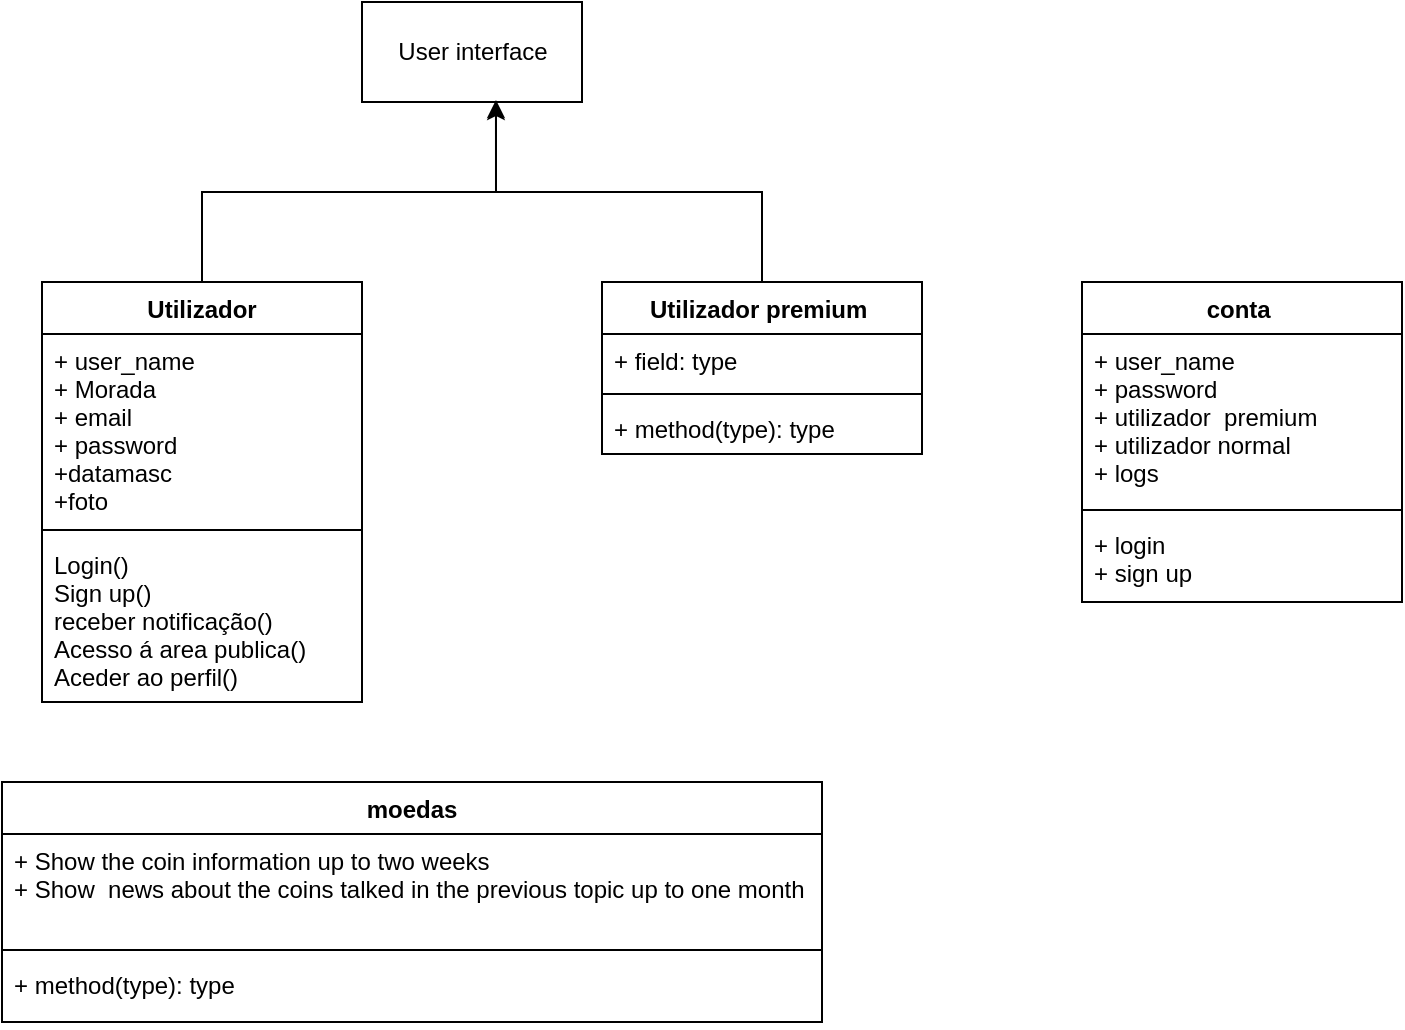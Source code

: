 <mxfile version="20.7.2" type="github">
  <diagram name="Page-1" id="c4acf3e9-155e-7222-9cf6-157b1a14988f">
    <mxGraphModel dx="1114" dy="452" grid="1" gridSize="10" guides="1" tooltips="1" connect="1" arrows="0" fold="1" page="1" pageScale="1" pageWidth="850" pageHeight="1100" background="none" math="0" shadow="0">
      <root>
        <mxCell id="0" />
        <mxCell id="1" parent="0" />
        <mxCell id="1kVBZCadghKIxwW6q3Z--1" value="User interface" style="html=1;" parent="1" vertex="1">
          <mxGeometry x="200" y="20" width="110" height="50" as="geometry" />
        </mxCell>
        <mxCell id="1kVBZCadghKIxwW6q3Z--12" style="edgeStyle=orthogonalEdgeStyle;rounded=0;orthogonalLoop=1;jettySize=auto;html=1;exitX=0.5;exitY=0;exitDx=0;exitDy=0;entryX=0.609;entryY=0.98;entryDx=0;entryDy=0;entryPerimeter=0;" parent="1" source="1kVBZCadghKIxwW6q3Z--2" target="1kVBZCadghKIxwW6q3Z--1" edge="1">
          <mxGeometry relative="1" as="geometry" />
        </mxCell>
        <mxCell id="1kVBZCadghKIxwW6q3Z--2" value="Utilizador" style="swimlane;fontStyle=1;align=center;verticalAlign=top;childLayout=stackLayout;horizontal=1;startSize=26;horizontalStack=0;resizeParent=1;resizeParentMax=0;resizeLast=0;collapsible=1;marginBottom=0;" parent="1" vertex="1">
          <mxGeometry x="40" y="160" width="160" height="210" as="geometry" />
        </mxCell>
        <mxCell id="1kVBZCadghKIxwW6q3Z--3" value="+ user_name&#xa;+ Morada&#xa;+ email&#xa;+ password&#xa;+datamasc&#xa;+foto" style="text;strokeColor=none;fillColor=none;align=left;verticalAlign=top;spacingLeft=4;spacingRight=4;overflow=hidden;rotatable=0;points=[[0,0.5],[1,0.5]];portConstraint=eastwest;" parent="1kVBZCadghKIxwW6q3Z--2" vertex="1">
          <mxGeometry y="26" width="160" height="94" as="geometry" />
        </mxCell>
        <mxCell id="1kVBZCadghKIxwW6q3Z--4" value="" style="line;strokeWidth=1;fillColor=none;align=left;verticalAlign=middle;spacingTop=-1;spacingLeft=3;spacingRight=3;rotatable=0;labelPosition=right;points=[];portConstraint=eastwest;strokeColor=inherit;" parent="1kVBZCadghKIxwW6q3Z--2" vertex="1">
          <mxGeometry y="120" width="160" height="8" as="geometry" />
        </mxCell>
        <mxCell id="1kVBZCadghKIxwW6q3Z--5" value="Login()&#xa;Sign up()&#xa;receber notificação()&#xa;Acesso á area publica()&#xa;Aceder ao perfil()&#xa;" style="text;strokeColor=none;fillColor=none;align=left;verticalAlign=top;spacingLeft=4;spacingRight=4;overflow=hidden;rotatable=0;points=[[0,0.5],[1,0.5]];portConstraint=eastwest;" parent="1kVBZCadghKIxwW6q3Z--2" vertex="1">
          <mxGeometry y="128" width="160" height="82" as="geometry" />
        </mxCell>
        <mxCell id="1kVBZCadghKIxwW6q3Z--11" style="edgeStyle=orthogonalEdgeStyle;rounded=0;orthogonalLoop=1;jettySize=auto;html=1;exitX=0.5;exitY=0;exitDx=0;exitDy=0;entryX=0.609;entryY=1;entryDx=0;entryDy=0;entryPerimeter=0;" parent="1" source="1kVBZCadghKIxwW6q3Z--7" target="1kVBZCadghKIxwW6q3Z--1" edge="1">
          <mxGeometry relative="1" as="geometry" />
        </mxCell>
        <mxCell id="1kVBZCadghKIxwW6q3Z--7" value="Utilizador premium " style="swimlane;fontStyle=1;align=center;verticalAlign=top;childLayout=stackLayout;horizontal=1;startSize=26;horizontalStack=0;resizeParent=1;resizeParentMax=0;resizeLast=0;collapsible=1;marginBottom=0;" parent="1" vertex="1">
          <mxGeometry x="320" y="160" width="160" height="86" as="geometry" />
        </mxCell>
        <mxCell id="1kVBZCadghKIxwW6q3Z--8" value="+ field: type" style="text;strokeColor=none;fillColor=none;align=left;verticalAlign=top;spacingLeft=4;spacingRight=4;overflow=hidden;rotatable=0;points=[[0,0.5],[1,0.5]];portConstraint=eastwest;" parent="1kVBZCadghKIxwW6q3Z--7" vertex="1">
          <mxGeometry y="26" width="160" height="26" as="geometry" />
        </mxCell>
        <mxCell id="1kVBZCadghKIxwW6q3Z--9" value="" style="line;strokeWidth=1;fillColor=none;align=left;verticalAlign=middle;spacingTop=-1;spacingLeft=3;spacingRight=3;rotatable=0;labelPosition=right;points=[];portConstraint=eastwest;strokeColor=inherit;" parent="1kVBZCadghKIxwW6q3Z--7" vertex="1">
          <mxGeometry y="52" width="160" height="8" as="geometry" />
        </mxCell>
        <mxCell id="1kVBZCadghKIxwW6q3Z--10" value="+ method(type): type" style="text;strokeColor=none;fillColor=none;align=left;verticalAlign=top;spacingLeft=4;spacingRight=4;overflow=hidden;rotatable=0;points=[[0,0.5],[1,0.5]];portConstraint=eastwest;" parent="1kVBZCadghKIxwW6q3Z--7" vertex="1">
          <mxGeometry y="60" width="160" height="26" as="geometry" />
        </mxCell>
        <mxCell id="IO16yfaYJcbksJ0PaBm1-2" value="moedas" style="swimlane;fontStyle=1;align=center;verticalAlign=top;childLayout=stackLayout;horizontal=1;startSize=26;horizontalStack=0;resizeParent=1;resizeParentMax=0;resizeLast=0;collapsible=1;marginBottom=0;" vertex="1" parent="1">
          <mxGeometry x="20" y="410" width="410" height="120" as="geometry" />
        </mxCell>
        <mxCell id="IO16yfaYJcbksJ0PaBm1-3" value="+ Show the coin information up to two weeks &#xa;+ Show  news about the coins talked in the previous topic up to one month" style="text;strokeColor=none;fillColor=none;align=left;verticalAlign=top;spacingLeft=4;spacingRight=4;overflow=hidden;rotatable=0;points=[[0,0.5],[1,0.5]];portConstraint=eastwest;" vertex="1" parent="IO16yfaYJcbksJ0PaBm1-2">
          <mxGeometry y="26" width="410" height="54" as="geometry" />
        </mxCell>
        <mxCell id="IO16yfaYJcbksJ0PaBm1-4" value="" style="line;strokeWidth=1;fillColor=none;align=left;verticalAlign=middle;spacingTop=-1;spacingLeft=3;spacingRight=3;rotatable=0;labelPosition=right;points=[];portConstraint=eastwest;strokeColor=inherit;" vertex="1" parent="IO16yfaYJcbksJ0PaBm1-2">
          <mxGeometry y="80" width="410" height="8" as="geometry" />
        </mxCell>
        <mxCell id="IO16yfaYJcbksJ0PaBm1-5" value="+ method(type): type" style="text;strokeColor=none;fillColor=none;align=left;verticalAlign=top;spacingLeft=4;spacingRight=4;overflow=hidden;rotatable=0;points=[[0,0.5],[1,0.5]];portConstraint=eastwest;" vertex="1" parent="IO16yfaYJcbksJ0PaBm1-2">
          <mxGeometry y="88" width="410" height="32" as="geometry" />
        </mxCell>
        <mxCell id="IO16yfaYJcbksJ0PaBm1-6" value="conta " style="swimlane;fontStyle=1;align=center;verticalAlign=top;childLayout=stackLayout;horizontal=1;startSize=26;horizontalStack=0;resizeParent=1;resizeParentMax=0;resizeLast=0;collapsible=1;marginBottom=0;" vertex="1" parent="1">
          <mxGeometry x="560" y="160" width="160" height="160" as="geometry" />
        </mxCell>
        <mxCell id="IO16yfaYJcbksJ0PaBm1-7" value="+ user_name &#xa;+ password&#xa;+ utilizador  premium&#xa;+ utilizador normal&#xa;+ logs" style="text;strokeColor=none;fillColor=none;align=left;verticalAlign=top;spacingLeft=4;spacingRight=4;overflow=hidden;rotatable=0;points=[[0,0.5],[1,0.5]];portConstraint=eastwest;" vertex="1" parent="IO16yfaYJcbksJ0PaBm1-6">
          <mxGeometry y="26" width="160" height="84" as="geometry" />
        </mxCell>
        <mxCell id="IO16yfaYJcbksJ0PaBm1-8" value="" style="line;strokeWidth=1;fillColor=none;align=left;verticalAlign=middle;spacingTop=-1;spacingLeft=3;spacingRight=3;rotatable=0;labelPosition=right;points=[];portConstraint=eastwest;strokeColor=inherit;" vertex="1" parent="IO16yfaYJcbksJ0PaBm1-6">
          <mxGeometry y="110" width="160" height="8" as="geometry" />
        </mxCell>
        <mxCell id="IO16yfaYJcbksJ0PaBm1-9" value="+ login &#xa;+ sign up" style="text;strokeColor=none;fillColor=none;align=left;verticalAlign=top;spacingLeft=4;spacingRight=4;overflow=hidden;rotatable=0;points=[[0,0.5],[1,0.5]];portConstraint=eastwest;" vertex="1" parent="IO16yfaYJcbksJ0PaBm1-6">
          <mxGeometry y="118" width="160" height="42" as="geometry" />
        </mxCell>
      </root>
    </mxGraphModel>
  </diagram>
</mxfile>
